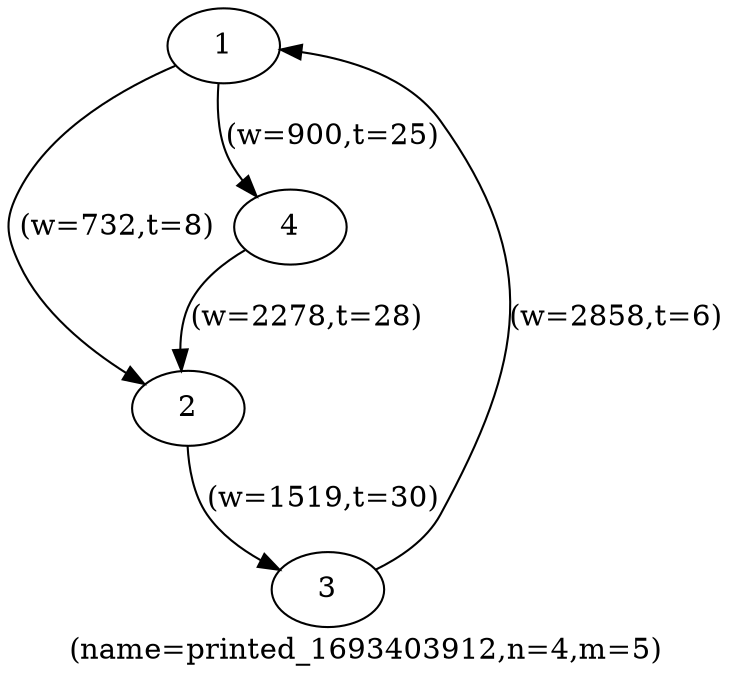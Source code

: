 digraph printed_1693403912 {
label="(name=printed_1693403912,n=4,m=5)";
	1 -> 2 [label="(w=732,t=8)"];
	2 -> 3 [label="(w=1519,t=30)"];
	3 -> 1 [label="(w=2858,t=6)"];
	1 -> 4 [label="(w=900,t=25)"];
	4 -> 2 [label="(w=2278,t=28)"];
	1 [label="1"];
	2 [label="2"];
	3 [label="3"];
	4 [label="4"];
}
